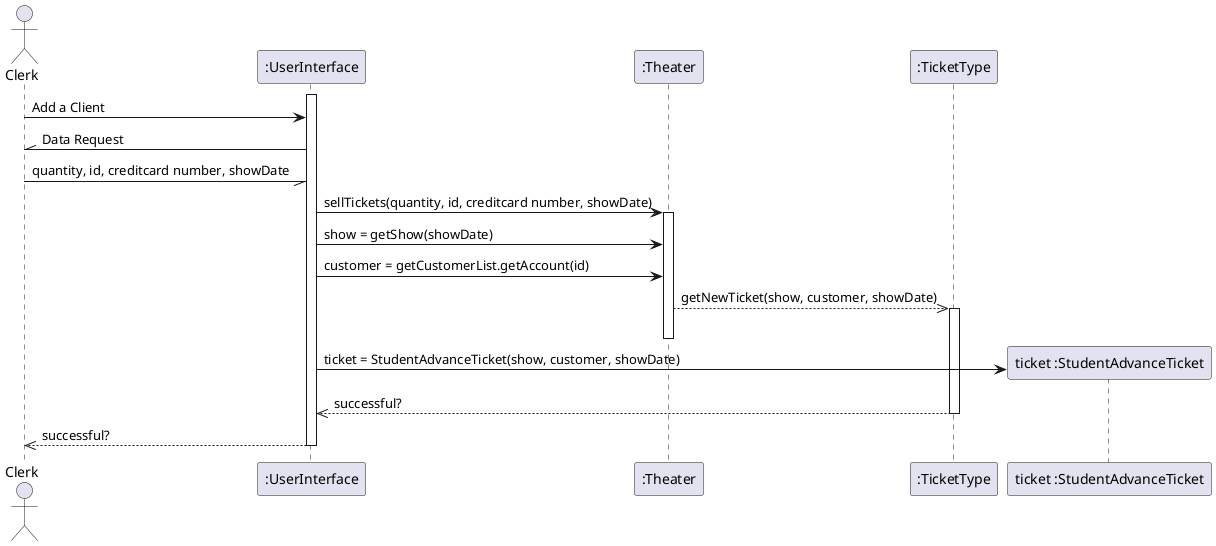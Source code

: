 @startuml

actor Clerk

activate ":UserInterface"
Clerk -> ":UserInterface" : Add a Client
Clerk //- ":UserInterface": Data Request
Clerk -// ":UserInterface": quantity, id, creditcard number, showDate
":UserInterface" -> ":Theater" : sellTickets(quantity, id, creditcard number, showDate)
activate ":Theater"
":UserInterface" -> ":Theater": show = getShow(showDate)
":UserInterface" -> ":Theater": customer = getCustomerList.getAccount(id)
":Theater" -->> ":TicketType": getNewTicket(show, customer, showDate)
activate ":TicketType"
deactivate ":Theater"
create "ticket :StudentAdvanceTicket"
":UserInterface" -> "ticket :StudentAdvanceTicket": ticket = StudentAdvanceTicket(show, customer, showDate)
":TicketType" -->> ":UserInterface" : successful?
deactivate ":TicketType"
":UserInterface" -->> Clerk : successful?
deactivate ":UserInterface"
@enduml